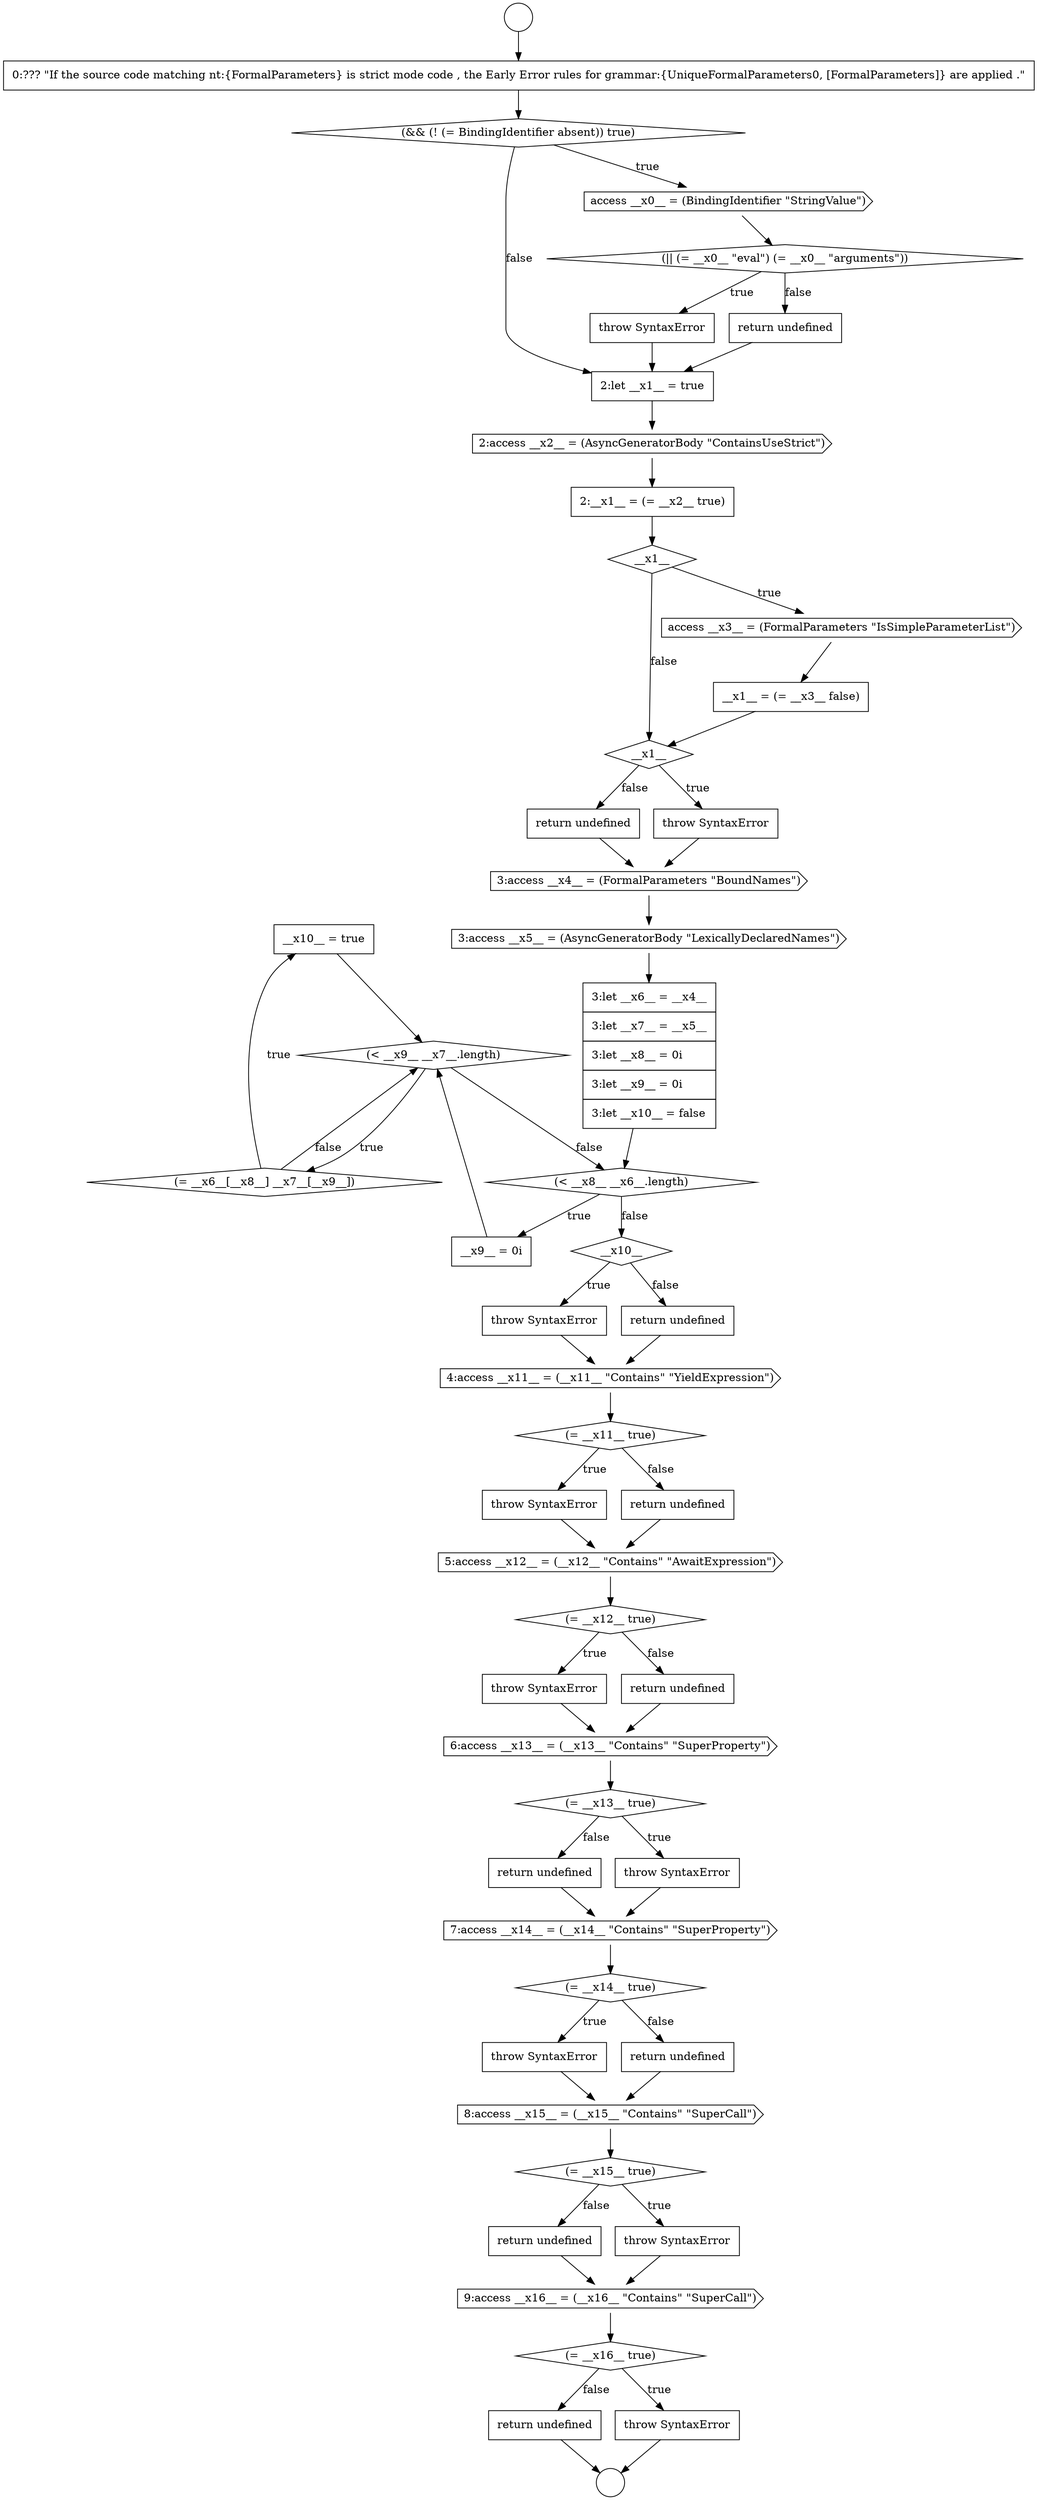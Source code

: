 digraph {
  node19994 [shape=none, margin=0, label=<<font color="black">
    <table border="0" cellborder="1" cellspacing="0" cellpadding="10">
      <tr><td align="left">__x10__ = true</td></tr>
    </table>
  </font>> color="black" fillcolor="white" style=filled]
  node19995 [shape=diamond, label=<<font color="black">__x10__</font>> color="black" fillcolor="white" style=filled]
  node20015 [shape=diamond, label=<<font color="black">(= __x15__ true)</font>> color="black" fillcolor="white" style=filled]
  node19980 [shape=none, margin=0, label=<<font color="black">
    <table border="0" cellborder="1" cellspacing="0" cellpadding="10">
      <tr><td align="left">2:__x1__ = (= __x2__ true)</td></tr>
    </table>
  </font>> color="black" fillcolor="white" style=filled]
  node19991 [shape=none, margin=0, label=<<font color="black">
    <table border="0" cellborder="1" cellspacing="0" cellpadding="10">
      <tr><td align="left">__x9__ = 0i</td></tr>
    </table>
  </font>> color="black" fillcolor="white" style=filled]
  node19972 [shape=none, margin=0, label=<<font color="black">
    <table border="0" cellborder="1" cellspacing="0" cellpadding="10">
      <tr><td align="left">0:??? &quot;If the source code matching nt:{FormalParameters} is strict mode code , the Early Error rules for grammar:{UniqueFormalParameters0, [FormalParameters]} are applied .&quot;</td></tr>
    </table>
  </font>> color="black" fillcolor="white" style=filled]
  node20009 [shape=none, margin=0, label=<<font color="black">
    <table border="0" cellborder="1" cellspacing="0" cellpadding="10">
      <tr><td align="left">return undefined</td></tr>
    </table>
  </font>> color="black" fillcolor="white" style=filled]
  node19996 [shape=none, margin=0, label=<<font color="black">
    <table border="0" cellborder="1" cellspacing="0" cellpadding="10">
      <tr><td align="left">throw SyntaxError</td></tr>
    </table>
  </font>> color="black" fillcolor="white" style=filled]
  node20000 [shape=none, margin=0, label=<<font color="black">
    <table border="0" cellborder="1" cellspacing="0" cellpadding="10">
      <tr><td align="left">throw SyntaxError</td></tr>
    </table>
  </font>> color="black" fillcolor="white" style=filled]
  node20012 [shape=none, margin=0, label=<<font color="black">
    <table border="0" cellborder="1" cellspacing="0" cellpadding="10">
      <tr><td align="left">throw SyntaxError</td></tr>
    </table>
  </font>> color="black" fillcolor="white" style=filled]
  node19993 [shape=diamond, label=<<font color="black">(= __x6__[__x8__] __x7__[__x9__])</font>> color="black" fillcolor="white" style=filled]
  node19978 [shape=none, margin=0, label=<<font color="black">
    <table border="0" cellborder="1" cellspacing="0" cellpadding="10">
      <tr><td align="left">2:let __x1__ = true</td></tr>
    </table>
  </font>> color="black" fillcolor="white" style=filled]
  node19970 [shape=circle label=" " color="black" fillcolor="white" style=filled]
  node20007 [shape=diamond, label=<<font color="black">(= __x13__ true)</font>> color="black" fillcolor="white" style=filled]
  node20014 [shape=cds, label=<<font color="black">8:access __x15__ = (__x15__ &quot;Contains&quot; &quot;SuperCall&quot;)</font>> color="black" fillcolor="white" style=filled]
  node19971 [shape=circle label=" " color="black" fillcolor="white" style=filled]
  node19990 [shape=diamond, label=<<font color="black">(&lt; __x8__ __x6__.length)</font>> color="black" fillcolor="white" style=filled]
  node19986 [shape=none, margin=0, label=<<font color="black">
    <table border="0" cellborder="1" cellspacing="0" cellpadding="10">
      <tr><td align="left">return undefined</td></tr>
    </table>
  </font>> color="black" fillcolor="white" style=filled]
  node20011 [shape=diamond, label=<<font color="black">(= __x14__ true)</font>> color="black" fillcolor="white" style=filled]
  node19975 [shape=diamond, label=<<font color="black">(|| (= __x0__ &quot;eval&quot;) (= __x0__ &quot;arguments&quot;))</font>> color="black" fillcolor="white" style=filled]
  node20017 [shape=none, margin=0, label=<<font color="black">
    <table border="0" cellborder="1" cellspacing="0" cellpadding="10">
      <tr><td align="left">return undefined</td></tr>
    </table>
  </font>> color="black" fillcolor="white" style=filled]
  node19981 [shape=diamond, label=<<font color="black">__x1__</font>> color="black" fillcolor="white" style=filled]
  node20010 [shape=cds, label=<<font color="black">7:access __x14__ = (__x14__ &quot;Contains&quot; &quot;SuperProperty&quot;)</font>> color="black" fillcolor="white" style=filled]
  node20003 [shape=diamond, label=<<font color="black">(= __x12__ true)</font>> color="black" fillcolor="white" style=filled]
  node20021 [shape=none, margin=0, label=<<font color="black">
    <table border="0" cellborder="1" cellspacing="0" cellpadding="10">
      <tr><td align="left">return undefined</td></tr>
    </table>
  </font>> color="black" fillcolor="white" style=filled]
  node19998 [shape=cds, label=<<font color="black">4:access __x11__ = (__x11__ &quot;Contains&quot; &quot;YieldExpression&quot;)</font>> color="black" fillcolor="white" style=filled]
  node20008 [shape=none, margin=0, label=<<font color="black">
    <table border="0" cellborder="1" cellspacing="0" cellpadding="10">
      <tr><td align="left">throw SyntaxError</td></tr>
    </table>
  </font>> color="black" fillcolor="white" style=filled]
  node19987 [shape=cds, label=<<font color="black">3:access __x4__ = (FormalParameters &quot;BoundNames&quot;)</font>> color="black" fillcolor="white" style=filled]
  node20020 [shape=none, margin=0, label=<<font color="black">
    <table border="0" cellborder="1" cellspacing="0" cellpadding="10">
      <tr><td align="left">throw SyntaxError</td></tr>
    </table>
  </font>> color="black" fillcolor="white" style=filled]
  node19984 [shape=diamond, label=<<font color="black">__x1__</font>> color="black" fillcolor="white" style=filled]
  node19997 [shape=none, margin=0, label=<<font color="black">
    <table border="0" cellborder="1" cellspacing="0" cellpadding="10">
      <tr><td align="left">return undefined</td></tr>
    </table>
  </font>> color="black" fillcolor="white" style=filled]
  node20004 [shape=none, margin=0, label=<<font color="black">
    <table border="0" cellborder="1" cellspacing="0" cellpadding="10">
      <tr><td align="left">throw SyntaxError</td></tr>
    </table>
  </font>> color="black" fillcolor="white" style=filled]
  node19977 [shape=none, margin=0, label=<<font color="black">
    <table border="0" cellborder="1" cellspacing="0" cellpadding="10">
      <tr><td align="left">return undefined</td></tr>
    </table>
  </font>> color="black" fillcolor="white" style=filled]
  node20005 [shape=none, margin=0, label=<<font color="black">
    <table border="0" cellborder="1" cellspacing="0" cellpadding="10">
      <tr><td align="left">return undefined</td></tr>
    </table>
  </font>> color="black" fillcolor="white" style=filled]
  node20019 [shape=diamond, label=<<font color="black">(= __x16__ true)</font>> color="black" fillcolor="white" style=filled]
  node19973 [shape=diamond, label=<<font color="black">(&amp;&amp; (! (= BindingIdentifier absent)) true)</font>> color="black" fillcolor="white" style=filled]
  node19992 [shape=diamond, label=<<font color="black">(&lt; __x9__ __x7__.length)</font>> color="black" fillcolor="white" style=filled]
  node20001 [shape=none, margin=0, label=<<font color="black">
    <table border="0" cellborder="1" cellspacing="0" cellpadding="10">
      <tr><td align="left">return undefined</td></tr>
    </table>
  </font>> color="black" fillcolor="white" style=filled]
  node20016 [shape=none, margin=0, label=<<font color="black">
    <table border="0" cellborder="1" cellspacing="0" cellpadding="10">
      <tr><td align="left">throw SyntaxError</td></tr>
    </table>
  </font>> color="black" fillcolor="white" style=filled]
  node19983 [shape=none, margin=0, label=<<font color="black">
    <table border="0" cellborder="1" cellspacing="0" cellpadding="10">
      <tr><td align="left">__x1__ = (= __x3__ false)</td></tr>
    </table>
  </font>> color="black" fillcolor="white" style=filled]
  node19988 [shape=cds, label=<<font color="black">3:access __x5__ = (AsyncGeneratorBody &quot;LexicallyDeclaredNames&quot;)</font>> color="black" fillcolor="white" style=filled]
  node19989 [shape=none, margin=0, label=<<font color="black">
    <table border="0" cellborder="1" cellspacing="0" cellpadding="10">
      <tr><td align="left">3:let __x6__ = __x4__</td></tr>
      <tr><td align="left">3:let __x7__ = __x5__</td></tr>
      <tr><td align="left">3:let __x8__ = 0i</td></tr>
      <tr><td align="left">3:let __x9__ = 0i</td></tr>
      <tr><td align="left">3:let __x10__ = false</td></tr>
    </table>
  </font>> color="black" fillcolor="white" style=filled]
  node19976 [shape=none, margin=0, label=<<font color="black">
    <table border="0" cellborder="1" cellspacing="0" cellpadding="10">
      <tr><td align="left">throw SyntaxError</td></tr>
    </table>
  </font>> color="black" fillcolor="white" style=filled]
  node19974 [shape=cds, label=<<font color="black">access __x0__ = (BindingIdentifier &quot;StringValue&quot;)</font>> color="black" fillcolor="white" style=filled]
  node19985 [shape=none, margin=0, label=<<font color="black">
    <table border="0" cellborder="1" cellspacing="0" cellpadding="10">
      <tr><td align="left">throw SyntaxError</td></tr>
    </table>
  </font>> color="black" fillcolor="white" style=filled]
  node20018 [shape=cds, label=<<font color="black">9:access __x16__ = (__x16__ &quot;Contains&quot; &quot;SuperCall&quot;)</font>> color="black" fillcolor="white" style=filled]
  node20006 [shape=cds, label=<<font color="black">6:access __x13__ = (__x13__ &quot;Contains&quot; &quot;SuperProperty&quot;)</font>> color="black" fillcolor="white" style=filled]
  node20013 [shape=none, margin=0, label=<<font color="black">
    <table border="0" cellborder="1" cellspacing="0" cellpadding="10">
      <tr><td align="left">return undefined</td></tr>
    </table>
  </font>> color="black" fillcolor="white" style=filled]
  node19979 [shape=cds, label=<<font color="black">2:access __x2__ = (AsyncGeneratorBody &quot;ContainsUseStrict&quot;)</font>> color="black" fillcolor="white" style=filled]
  node20002 [shape=cds, label=<<font color="black">5:access __x12__ = (__x12__ &quot;Contains&quot; &quot;AwaitExpression&quot;)</font>> color="black" fillcolor="white" style=filled]
  node19982 [shape=cds, label=<<font color="black">access __x3__ = (FormalParameters &quot;IsSimpleParameterList&quot;)</font>> color="black" fillcolor="white" style=filled]
  node19999 [shape=diamond, label=<<font color="black">(= __x11__ true)</font>> color="black" fillcolor="white" style=filled]
  node19985 -> node19987 [ color="black"]
  node19970 -> node19972 [ color="black"]
  node19998 -> node19999 [ color="black"]
  node20001 -> node20002 [ color="black"]
  node19989 -> node19990 [ color="black"]
  node20011 -> node20012 [label=<<font color="black">true</font>> color="black"]
  node20011 -> node20013 [label=<<font color="black">false</font>> color="black"]
  node19975 -> node19976 [label=<<font color="black">true</font>> color="black"]
  node19975 -> node19977 [label=<<font color="black">false</font>> color="black"]
  node20010 -> node20011 [ color="black"]
  node20005 -> node20006 [ color="black"]
  node19983 -> node19984 [ color="black"]
  node19997 -> node19998 [ color="black"]
  node19982 -> node19983 [ color="black"]
  node20016 -> node20018 [ color="black"]
  node20007 -> node20008 [label=<<font color="black">true</font>> color="black"]
  node20007 -> node20009 [label=<<font color="black">false</font>> color="black"]
  node20014 -> node20015 [ color="black"]
  node19981 -> node19982 [label=<<font color="black">true</font>> color="black"]
  node19981 -> node19984 [label=<<font color="black">false</font>> color="black"]
  node20019 -> node20020 [label=<<font color="black">true</font>> color="black"]
  node20019 -> node20021 [label=<<font color="black">false</font>> color="black"]
  node19980 -> node19981 [ color="black"]
  node20002 -> node20003 [ color="black"]
  node20020 -> node19971 [ color="black"]
  node19977 -> node19978 [ color="black"]
  node20017 -> node20018 [ color="black"]
  node19986 -> node19987 [ color="black"]
  node19995 -> node19996 [label=<<font color="black">true</font>> color="black"]
  node19995 -> node19997 [label=<<font color="black">false</font>> color="black"]
  node20009 -> node20010 [ color="black"]
  node19996 -> node19998 [ color="black"]
  node20012 -> node20014 [ color="black"]
  node19973 -> node19974 [label=<<font color="black">true</font>> color="black"]
  node19973 -> node19978 [label=<<font color="black">false</font>> color="black"]
  node20018 -> node20019 [ color="black"]
  node19993 -> node19994 [label=<<font color="black">true</font>> color="black"]
  node19993 -> node19992 [label=<<font color="black">false</font>> color="black"]
  node19974 -> node19975 [ color="black"]
  node20006 -> node20007 [ color="black"]
  node20015 -> node20016 [label=<<font color="black">true</font>> color="black"]
  node20015 -> node20017 [label=<<font color="black">false</font>> color="black"]
  node20000 -> node20002 [ color="black"]
  node19976 -> node19978 [ color="black"]
  node19972 -> node19973 [ color="black"]
  node19978 -> node19979 [ color="black"]
  node19994 -> node19992 [ color="black"]
  node20003 -> node20004 [label=<<font color="black">true</font>> color="black"]
  node20003 -> node20005 [label=<<font color="black">false</font>> color="black"]
  node19999 -> node20000 [label=<<font color="black">true</font>> color="black"]
  node19999 -> node20001 [label=<<font color="black">false</font>> color="black"]
  node20008 -> node20010 [ color="black"]
  node19991 -> node19992 [ color="black"]
  node20013 -> node20014 [ color="black"]
  node20004 -> node20006 [ color="black"]
  node19987 -> node19988 [ color="black"]
  node19979 -> node19980 [ color="black"]
  node19992 -> node19993 [label=<<font color="black">true</font>> color="black"]
  node19992 -> node19990 [label=<<font color="black">false</font>> color="black"]
  node19988 -> node19989 [ color="black"]
  node19990 -> node19991 [label=<<font color="black">true</font>> color="black"]
  node19990 -> node19995 [label=<<font color="black">false</font>> color="black"]
  node20021 -> node19971 [ color="black"]
  node19984 -> node19985 [label=<<font color="black">true</font>> color="black"]
  node19984 -> node19986 [label=<<font color="black">false</font>> color="black"]
}
